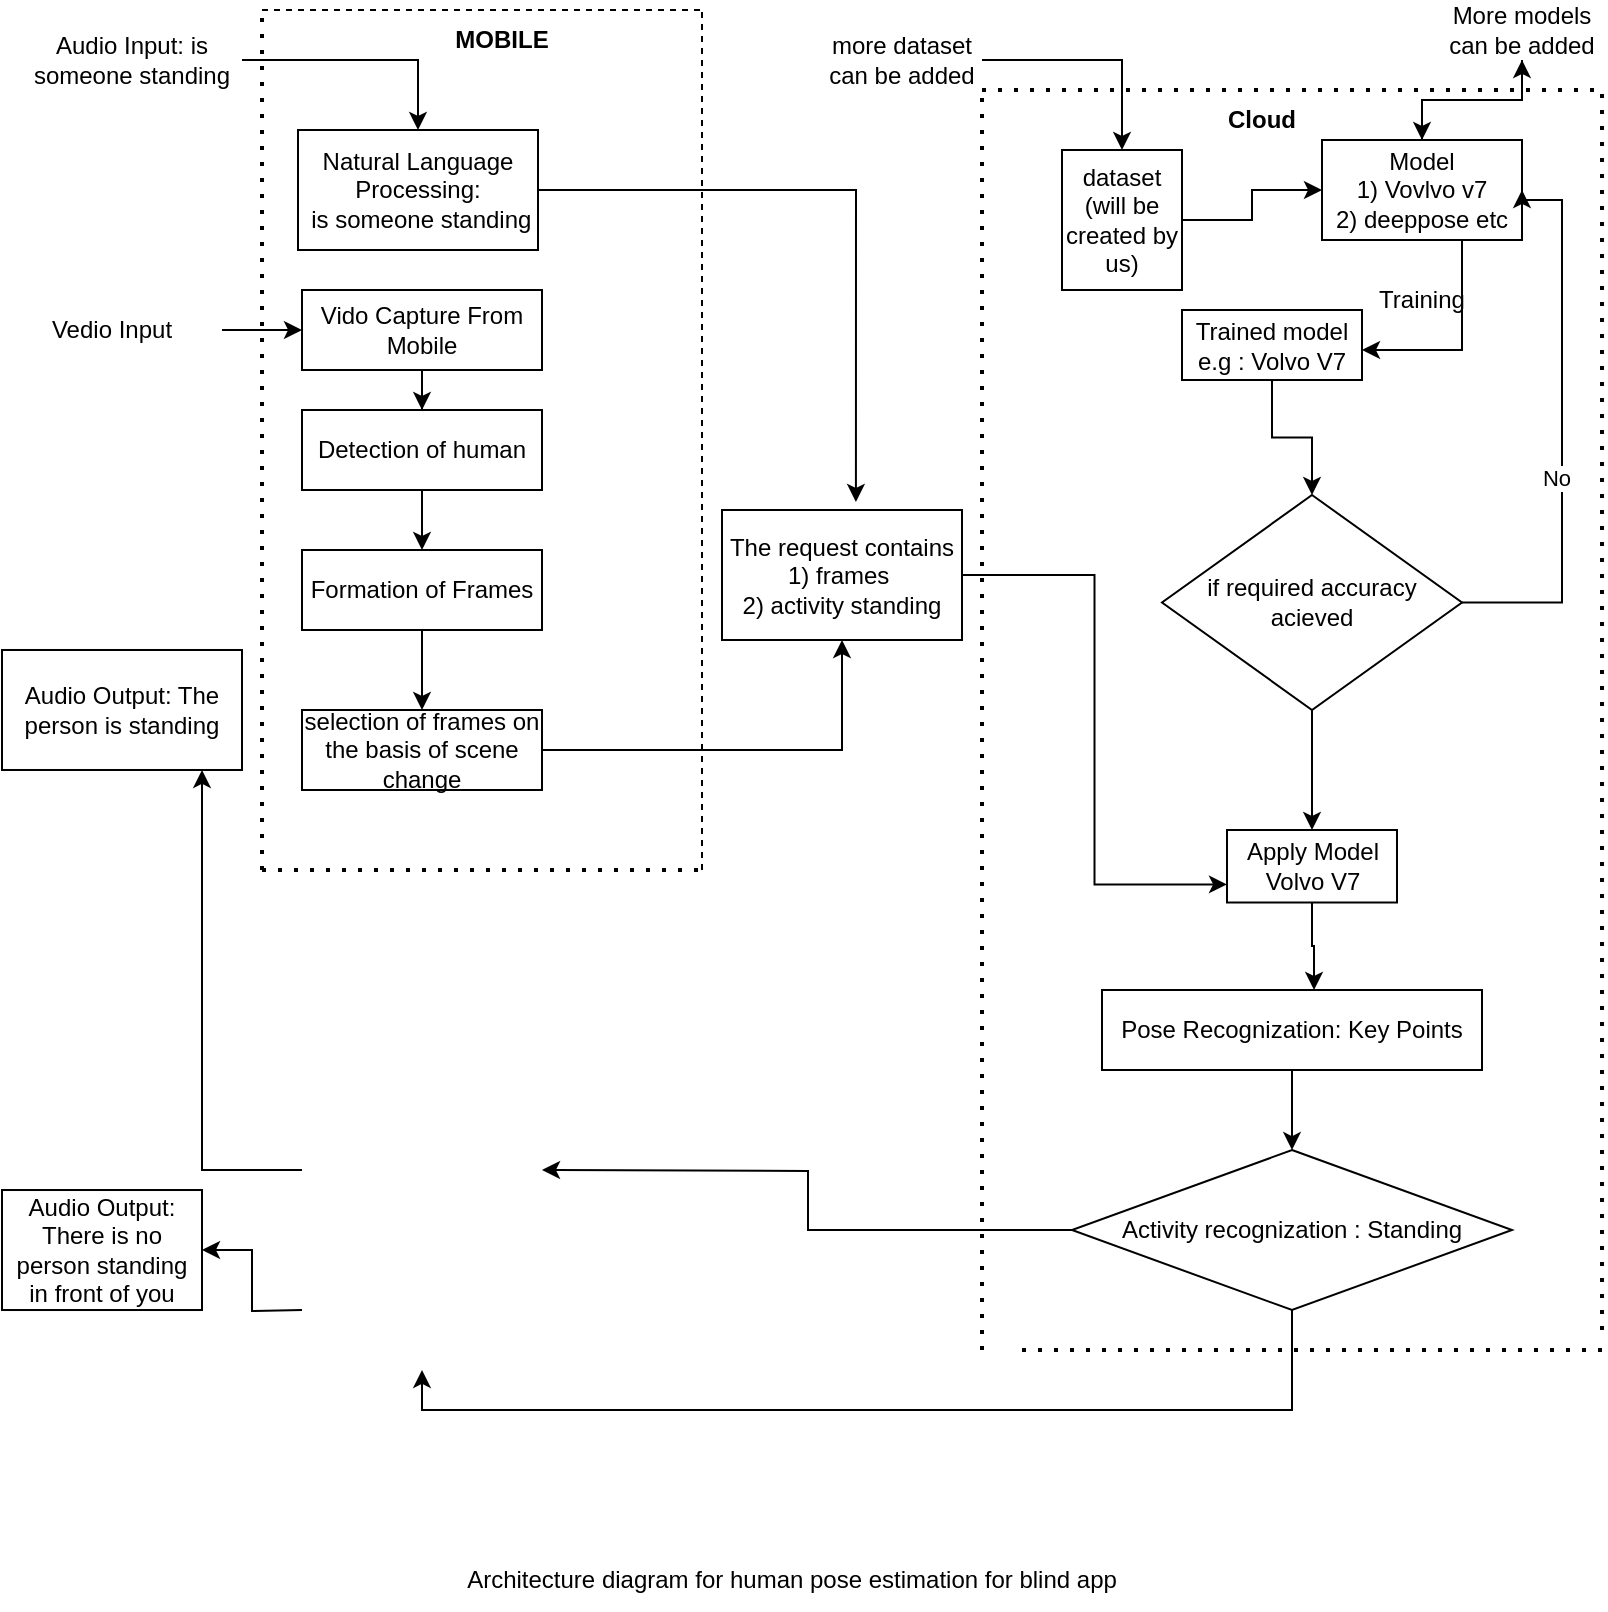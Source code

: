 <mxfile version="20.8.5" type="github">
  <diagram id="OCqCQdXeEL5Mf1G6AGTt" name="Page-1">
    <mxGraphModel dx="806" dy="495" grid="1" gridSize="10" guides="1" tooltips="1" connect="1" arrows="1" fold="1" page="1" pageScale="1" pageWidth="827" pageHeight="1169" math="0" shadow="0">
      <root>
        <mxCell id="0" />
        <mxCell id="1" parent="0" />
        <mxCell id="6_aQ4a8qMIjO6TrSS2Ve-39" style="edgeStyle=orthogonalEdgeStyle;rounded=0;orthogonalLoop=1;jettySize=auto;html=1;entryX=0.558;entryY=-0.062;entryDx=0;entryDy=0;entryPerimeter=0;" edge="1" parent="1" source="6_aQ4a8qMIjO6TrSS2Ve-40" target="6_aQ4a8qMIjO6TrSS2Ve-62">
          <mxGeometry relative="1" as="geometry">
            <mxPoint x="330" y="260" as="targetPoint" />
          </mxGeometry>
        </mxCell>
        <mxCell id="6_aQ4a8qMIjO6TrSS2Ve-40" value="Natural Language Processing:&lt;br&gt;&amp;nbsp;is someone standing" style="whiteSpace=wrap;html=1;" vertex="1" parent="1">
          <mxGeometry x="158" y="70" width="120" height="60" as="geometry" />
        </mxCell>
        <mxCell id="6_aQ4a8qMIjO6TrSS2Ve-41" style="edgeStyle=orthogonalEdgeStyle;rounded=0;orthogonalLoop=1;jettySize=auto;html=1;" edge="1" parent="1" source="6_aQ4a8qMIjO6TrSS2Ve-42" target="6_aQ4a8qMIjO6TrSS2Ve-40">
          <mxGeometry relative="1" as="geometry" />
        </mxCell>
        <mxCell id="6_aQ4a8qMIjO6TrSS2Ve-42" value="Audio Input: is someone standing" style="text;html=1;strokeColor=none;fillColor=none;align=center;verticalAlign=middle;whiteSpace=wrap;rounded=0;" vertex="1" parent="1">
          <mxGeometry x="20" y="10" width="110" height="50" as="geometry" />
        </mxCell>
        <mxCell id="6_aQ4a8qMIjO6TrSS2Ve-43" value="" style="edgeStyle=orthogonalEdgeStyle;rounded=0;orthogonalLoop=1;jettySize=auto;html=1;" edge="1" parent="1" source="6_aQ4a8qMIjO6TrSS2Ve-44" target="6_aQ4a8qMIjO6TrSS2Ve-46">
          <mxGeometry relative="1" as="geometry" />
        </mxCell>
        <mxCell id="6_aQ4a8qMIjO6TrSS2Ve-44" value="Vido Capture From Mobile" style="whiteSpace=wrap;html=1;" vertex="1" parent="1">
          <mxGeometry x="160" y="150" width="120" height="40" as="geometry" />
        </mxCell>
        <mxCell id="6_aQ4a8qMIjO6TrSS2Ve-45" value="" style="edgeStyle=orthogonalEdgeStyle;rounded=0;orthogonalLoop=1;jettySize=auto;html=1;" edge="1" parent="1" source="6_aQ4a8qMIjO6TrSS2Ve-46">
          <mxGeometry relative="1" as="geometry">
            <mxPoint x="220" y="280" as="targetPoint" />
          </mxGeometry>
        </mxCell>
        <mxCell id="6_aQ4a8qMIjO6TrSS2Ve-46" value="Detection of human" style="whiteSpace=wrap;html=1;" vertex="1" parent="1">
          <mxGeometry x="160" y="210" width="120" height="40" as="geometry" />
        </mxCell>
        <mxCell id="6_aQ4a8qMIjO6TrSS2Ve-55" value="" style="edgeStyle=orthogonalEdgeStyle;rounded=0;orthogonalLoop=1;jettySize=auto;html=1;exitX=0.5;exitY=1;exitDx=0;exitDy=0;" edge="1" parent="1" source="6_aQ4a8qMIjO6TrSS2Ve-109" target="6_aQ4a8qMIjO6TrSS2Ve-58">
          <mxGeometry relative="1" as="geometry">
            <mxPoint x="220" y="390" as="sourcePoint" />
          </mxGeometry>
        </mxCell>
        <mxCell id="6_aQ4a8qMIjO6TrSS2Ve-58" value="selection of frames on the basis of scene change" style="whiteSpace=wrap;html=1;" vertex="1" parent="1">
          <mxGeometry x="160" y="360" width="120" height="40" as="geometry" />
        </mxCell>
        <mxCell id="6_aQ4a8qMIjO6TrSS2Ve-59" value="" style="edgeStyle=orthogonalEdgeStyle;rounded=0;orthogonalLoop=1;jettySize=auto;html=1;" edge="1" parent="1" target="6_aQ4a8qMIjO6TrSS2Ve-62">
          <mxGeometry relative="1" as="geometry">
            <Array as="points">
              <mxPoint x="280" y="380" />
              <mxPoint x="430" y="380" />
            </Array>
            <mxPoint x="280" y="380" as="sourcePoint" />
          </mxGeometry>
        </mxCell>
        <mxCell id="6_aQ4a8qMIjO6TrSS2Ve-61" style="edgeStyle=orthogonalEdgeStyle;rounded=0;orthogonalLoop=1;jettySize=auto;html=1;entryX=0;entryY=0.75;entryDx=0;entryDy=0;" edge="1" parent="1" source="6_aQ4a8qMIjO6TrSS2Ve-62" target="6_aQ4a8qMIjO6TrSS2Ve-89">
          <mxGeometry relative="1" as="geometry" />
        </mxCell>
        <mxCell id="6_aQ4a8qMIjO6TrSS2Ve-62" value="The request contains&lt;br&gt;1) frames&amp;nbsp;&lt;br&gt;2) activity standing" style="whiteSpace=wrap;html=1;" vertex="1" parent="1">
          <mxGeometry x="370" y="260" width="120" height="65" as="geometry" />
        </mxCell>
        <mxCell id="6_aQ4a8qMIjO6TrSS2Ve-63" value="" style="endArrow=none;dashed=1;html=1;dashPattern=1 3;strokeWidth=2;rounded=0;" edge="1" parent="1">
          <mxGeometry width="50" height="50" relative="1" as="geometry">
            <mxPoint x="140" y="440" as="sourcePoint" />
            <mxPoint x="140" y="10" as="targetPoint" />
            <Array as="points" />
          </mxGeometry>
        </mxCell>
        <mxCell id="6_aQ4a8qMIjO6TrSS2Ve-64" value="" style="endArrow=none;dashed=1;html=1;rounded=0;" edge="1" parent="1">
          <mxGeometry width="50" height="50" relative="1" as="geometry">
            <mxPoint x="140" y="10" as="sourcePoint" />
            <mxPoint x="360" y="10" as="targetPoint" />
          </mxGeometry>
        </mxCell>
        <mxCell id="6_aQ4a8qMIjO6TrSS2Ve-65" value="" style="endArrow=none;dashed=1;html=1;rounded=0;" edge="1" parent="1">
          <mxGeometry width="50" height="50" relative="1" as="geometry">
            <mxPoint x="360" y="440" as="sourcePoint" />
            <mxPoint x="360" y="10" as="targetPoint" />
          </mxGeometry>
        </mxCell>
        <mxCell id="6_aQ4a8qMIjO6TrSS2Ve-66" value="" style="endArrow=none;dashed=1;html=1;dashPattern=1 3;strokeWidth=2;rounded=0;" edge="1" parent="1">
          <mxGeometry width="50" height="50" relative="1" as="geometry">
            <mxPoint x="140" y="440" as="sourcePoint" />
            <mxPoint x="360" y="440" as="targetPoint" />
          </mxGeometry>
        </mxCell>
        <mxCell id="6_aQ4a8qMIjO6TrSS2Ve-67" value="&lt;b&gt;MOBILE&lt;/b&gt;" style="text;html=1;strokeColor=none;fillColor=none;align=center;verticalAlign=middle;whiteSpace=wrap;rounded=0;" vertex="1" parent="1">
          <mxGeometry x="230" y="10" width="60" height="30" as="geometry" />
        </mxCell>
        <mxCell id="6_aQ4a8qMIjO6TrSS2Ve-72" value="" style="edgeStyle=orthogonalEdgeStyle;rounded=0;orthogonalLoop=1;jettySize=auto;html=1;" edge="1" parent="1" source="6_aQ4a8qMIjO6TrSS2Ve-73" target="6_aQ4a8qMIjO6TrSS2Ve-80">
          <mxGeometry relative="1" as="geometry" />
        </mxCell>
        <mxCell id="6_aQ4a8qMIjO6TrSS2Ve-73" value="more dataset can be added&lt;br&gt;" style="text;html=1;strokeColor=none;fillColor=none;align=center;verticalAlign=middle;whiteSpace=wrap;rounded=0;" vertex="1" parent="1">
          <mxGeometry x="420" y="5" width="80" height="60" as="geometry" />
        </mxCell>
        <mxCell id="6_aQ4a8qMIjO6TrSS2Ve-74" value="" style="edgeStyle=orthogonalEdgeStyle;rounded=0;orthogonalLoop=1;jettySize=auto;html=1;" edge="1" parent="1" source="6_aQ4a8qMIjO6TrSS2Ve-75" target="6_aQ4a8qMIjO6TrSS2Ve-78">
          <mxGeometry relative="1" as="geometry" />
        </mxCell>
        <mxCell id="6_aQ4a8qMIjO6TrSS2Ve-75" value="More models can be added" style="text;html=1;strokeColor=none;fillColor=none;align=center;verticalAlign=middle;whiteSpace=wrap;rounded=0;" vertex="1" parent="1">
          <mxGeometry x="730" y="5" width="80" height="30" as="geometry" />
        </mxCell>
        <mxCell id="6_aQ4a8qMIjO6TrSS2Ve-76" value="" style="edgeStyle=orthogonalEdgeStyle;rounded=0;orthogonalLoop=1;jettySize=auto;html=1;" edge="1" parent="1" source="6_aQ4a8qMIjO6TrSS2Ve-78" target="6_aQ4a8qMIjO6TrSS2Ve-82">
          <mxGeometry relative="1" as="geometry">
            <Array as="points">
              <mxPoint x="740" y="180" />
            </Array>
          </mxGeometry>
        </mxCell>
        <mxCell id="6_aQ4a8qMIjO6TrSS2Ve-77" value="" style="edgeStyle=orthogonalEdgeStyle;rounded=0;orthogonalLoop=1;jettySize=auto;html=1;" edge="1" parent="1" source="6_aQ4a8qMIjO6TrSS2Ve-78" target="6_aQ4a8qMIjO6TrSS2Ve-75">
          <mxGeometry relative="1" as="geometry" />
        </mxCell>
        <mxCell id="6_aQ4a8qMIjO6TrSS2Ve-78" value="Model&lt;br&gt;1) Vovlvo v7&lt;br&gt;2) deeppose etc" style="whiteSpace=wrap;html=1;" vertex="1" parent="1">
          <mxGeometry x="670" y="75" width="100" height="50" as="geometry" />
        </mxCell>
        <mxCell id="6_aQ4a8qMIjO6TrSS2Ve-79" style="edgeStyle=orthogonalEdgeStyle;rounded=0;orthogonalLoop=1;jettySize=auto;html=1;entryX=0;entryY=0.5;entryDx=0;entryDy=0;" edge="1" parent="1" source="6_aQ4a8qMIjO6TrSS2Ve-80" target="6_aQ4a8qMIjO6TrSS2Ve-78">
          <mxGeometry relative="1" as="geometry" />
        </mxCell>
        <mxCell id="6_aQ4a8qMIjO6TrSS2Ve-80" value="dataset (will be created by us)" style="whiteSpace=wrap;html=1;" vertex="1" parent="1">
          <mxGeometry x="540" y="80" width="60" height="70" as="geometry" />
        </mxCell>
        <mxCell id="6_aQ4a8qMIjO6TrSS2Ve-81" value="" style="edgeStyle=orthogonalEdgeStyle;rounded=0;orthogonalLoop=1;jettySize=auto;html=1;" edge="1" parent="1" source="6_aQ4a8qMIjO6TrSS2Ve-82" target="6_aQ4a8qMIjO6TrSS2Ve-87">
          <mxGeometry relative="1" as="geometry" />
        </mxCell>
        <mxCell id="6_aQ4a8qMIjO6TrSS2Ve-82" value="Trained model&lt;br&gt;e.g : Volvo V7" style="whiteSpace=wrap;html=1;" vertex="1" parent="1">
          <mxGeometry x="600" y="160" width="90" height="35" as="geometry" />
        </mxCell>
        <mxCell id="6_aQ4a8qMIjO6TrSS2Ve-83" value="Training" style="text;html=1;strokeColor=none;fillColor=none;align=center;verticalAlign=middle;whiteSpace=wrap;rounded=0;" vertex="1" parent="1">
          <mxGeometry x="690" y="140" width="60" height="30" as="geometry" />
        </mxCell>
        <mxCell id="6_aQ4a8qMIjO6TrSS2Ve-84" style="edgeStyle=orthogonalEdgeStyle;rounded=0;orthogonalLoop=1;jettySize=auto;html=1;entryX=1;entryY=0.5;entryDx=0;entryDy=0;" edge="1" parent="1" source="6_aQ4a8qMIjO6TrSS2Ve-87" target="6_aQ4a8qMIjO6TrSS2Ve-78">
          <mxGeometry relative="1" as="geometry">
            <Array as="points">
              <mxPoint x="790" y="306" />
              <mxPoint x="790" y="105" />
            </Array>
          </mxGeometry>
        </mxCell>
        <mxCell id="6_aQ4a8qMIjO6TrSS2Ve-85" value="No" style="edgeLabel;html=1;align=center;verticalAlign=middle;resizable=0;points=[];" vertex="1" connectable="0" parent="6_aQ4a8qMIjO6TrSS2Ve-84">
          <mxGeometry x="-0.187" y="3" relative="1" as="geometry">
            <mxPoint as="offset" />
          </mxGeometry>
        </mxCell>
        <mxCell id="6_aQ4a8qMIjO6TrSS2Ve-86" value="" style="edgeStyle=orthogonalEdgeStyle;rounded=0;orthogonalLoop=1;jettySize=auto;html=1;" edge="1" parent="1" source="6_aQ4a8qMIjO6TrSS2Ve-87" target="6_aQ4a8qMIjO6TrSS2Ve-89">
          <mxGeometry relative="1" as="geometry" />
        </mxCell>
        <mxCell id="6_aQ4a8qMIjO6TrSS2Ve-87" value="if required accuracy acieved" style="rhombus;whiteSpace=wrap;html=1;" vertex="1" parent="1">
          <mxGeometry x="590" y="252.5" width="150" height="107.5" as="geometry" />
        </mxCell>
        <mxCell id="6_aQ4a8qMIjO6TrSS2Ve-88" style="edgeStyle=orthogonalEdgeStyle;rounded=0;orthogonalLoop=1;jettySize=auto;html=1;entryX=0.558;entryY=0;entryDx=0;entryDy=0;entryPerimeter=0;" edge="1" parent="1" source="6_aQ4a8qMIjO6TrSS2Ve-89" target="6_aQ4a8qMIjO6TrSS2Ve-106">
          <mxGeometry relative="1" as="geometry">
            <Array as="points">
              <mxPoint x="665" y="478" />
              <mxPoint x="666" y="478" />
            </Array>
          </mxGeometry>
        </mxCell>
        <mxCell id="6_aQ4a8qMIjO6TrSS2Ve-89" value="Apply Model Volvo V7" style="whiteSpace=wrap;html=1;" vertex="1" parent="1">
          <mxGeometry x="622.5" y="420" width="85" height="36.25" as="geometry" />
        </mxCell>
        <mxCell id="6_aQ4a8qMIjO6TrSS2Ve-90" value="" style="edgeStyle=orthogonalEdgeStyle;rounded=0;orthogonalLoop=1;jettySize=auto;html=1;" edge="1" parent="1" source="6_aQ4a8qMIjO6TrSS2Ve-92">
          <mxGeometry relative="1" as="geometry">
            <mxPoint x="280" y="590" as="targetPoint" />
          </mxGeometry>
        </mxCell>
        <mxCell id="6_aQ4a8qMIjO6TrSS2Ve-91" value="" style="edgeStyle=orthogonalEdgeStyle;rounded=0;orthogonalLoop=1;jettySize=auto;html=1;" edge="1" parent="1" source="6_aQ4a8qMIjO6TrSS2Ve-92">
          <mxGeometry relative="1" as="geometry">
            <Array as="points">
              <mxPoint x="655" y="710" />
              <mxPoint x="220" y="710" />
            </Array>
            <mxPoint x="220" y="689.995" as="targetPoint" />
          </mxGeometry>
        </mxCell>
        <mxCell id="6_aQ4a8qMIjO6TrSS2Ve-92" value="Activity recognization : Standing" style="rhombus;whiteSpace=wrap;html=1;" vertex="1" parent="1">
          <mxGeometry x="545" y="580.03" width="220" height="79.98" as="geometry" />
        </mxCell>
        <mxCell id="6_aQ4a8qMIjO6TrSS2Ve-93" value="" style="edgeStyle=orthogonalEdgeStyle;rounded=0;orthogonalLoop=1;jettySize=auto;html=1;" edge="1" parent="1" target="6_aQ4a8qMIjO6TrSS2Ve-102">
          <mxGeometry relative="1" as="geometry">
            <Array as="points">
              <mxPoint x="110" y="590" />
            </Array>
            <mxPoint x="160" y="590" as="sourcePoint" />
          </mxGeometry>
        </mxCell>
        <mxCell id="6_aQ4a8qMIjO6TrSS2Ve-95" value="" style="edgeStyle=orthogonalEdgeStyle;rounded=0;orthogonalLoop=1;jettySize=auto;html=1;" edge="1" parent="1" target="6_aQ4a8qMIjO6TrSS2Ve-103">
          <mxGeometry relative="1" as="geometry">
            <mxPoint x="160" y="660" as="sourcePoint" />
          </mxGeometry>
        </mxCell>
        <mxCell id="6_aQ4a8qMIjO6TrSS2Ve-97" value="&lt;b&gt;Cloud&lt;/b&gt;" style="text;html=1;strokeColor=none;fillColor=none;align=center;verticalAlign=middle;whiteSpace=wrap;rounded=0;" vertex="1" parent="1">
          <mxGeometry x="610" y="50" width="60" height="30" as="geometry" />
        </mxCell>
        <mxCell id="6_aQ4a8qMIjO6TrSS2Ve-98" value="" style="endArrow=none;dashed=1;html=1;dashPattern=1 3;strokeWidth=2;rounded=0;exitX=1;exitY=0.75;exitDx=0;exitDy=0;" edge="1" parent="1" source="6_aQ4a8qMIjO6TrSS2Ve-73">
          <mxGeometry width="50" height="50" relative="1" as="geometry">
            <mxPoint x="530" y="50" as="sourcePoint" />
            <mxPoint x="810" y="50" as="targetPoint" />
            <Array as="points" />
          </mxGeometry>
        </mxCell>
        <mxCell id="6_aQ4a8qMIjO6TrSS2Ve-99" value="" style="endArrow=none;dashed=1;html=1;dashPattern=1 3;strokeWidth=2;rounded=0;" edge="1" parent="1">
          <mxGeometry width="50" height="50" relative="1" as="geometry">
            <mxPoint x="500" y="680" as="sourcePoint" />
            <mxPoint x="500" y="50" as="targetPoint" />
          </mxGeometry>
        </mxCell>
        <mxCell id="6_aQ4a8qMIjO6TrSS2Ve-100" value="" style="endArrow=none;dashed=1;html=1;dashPattern=1 3;strokeWidth=2;rounded=0;" edge="1" parent="1">
          <mxGeometry width="50" height="50" relative="1" as="geometry">
            <mxPoint x="520" y="680" as="sourcePoint" />
            <mxPoint x="810" y="680" as="targetPoint" />
          </mxGeometry>
        </mxCell>
        <mxCell id="6_aQ4a8qMIjO6TrSS2Ve-101" value="" style="endArrow=none;dashed=1;html=1;dashPattern=1 3;strokeWidth=2;rounded=0;" edge="1" parent="1">
          <mxGeometry width="50" height="50" relative="1" as="geometry">
            <mxPoint x="810" y="670" as="sourcePoint" />
            <mxPoint x="810" y="50" as="targetPoint" />
            <Array as="points" />
          </mxGeometry>
        </mxCell>
        <mxCell id="6_aQ4a8qMIjO6TrSS2Ve-102" value="Audio Output: The person is standing" style="whiteSpace=wrap;html=1;" vertex="1" parent="1">
          <mxGeometry x="10" y="329.995" width="120" height="60" as="geometry" />
        </mxCell>
        <mxCell id="6_aQ4a8qMIjO6TrSS2Ve-103" value="Audio Output: There is no person standing in front of you" style="whiteSpace=wrap;html=1;" vertex="1" parent="1">
          <mxGeometry x="10" y="600.01" width="100" height="60" as="geometry" />
        </mxCell>
        <mxCell id="6_aQ4a8qMIjO6TrSS2Ve-104" value="&lt;span&gt;Architecture&lt;/span&gt;&amp;nbsp;diagram for human pose estimation for blind app" style="text;html=1;strokeColor=none;fillColor=none;align=center;verticalAlign=middle;whiteSpace=wrap;rounded=0;" vertex="1" parent="1">
          <mxGeometry x="180" y="780" width="450" height="30" as="geometry" />
        </mxCell>
        <mxCell id="6_aQ4a8qMIjO6TrSS2Ve-105" value="" style="edgeStyle=orthogonalEdgeStyle;rounded=0;orthogonalLoop=1;jettySize=auto;html=1;" edge="1" parent="1" source="6_aQ4a8qMIjO6TrSS2Ve-106" target="6_aQ4a8qMIjO6TrSS2Ve-92">
          <mxGeometry relative="1" as="geometry" />
        </mxCell>
        <mxCell id="6_aQ4a8qMIjO6TrSS2Ve-106" value="Pose Recognization: Key Points" style="rounded=0;whiteSpace=wrap;html=1;" vertex="1" parent="1">
          <mxGeometry x="560" y="500" width="190" height="40" as="geometry" />
        </mxCell>
        <mxCell id="6_aQ4a8qMIjO6TrSS2Ve-107" value="" style="edgeStyle=orthogonalEdgeStyle;rounded=0;orthogonalLoop=1;jettySize=auto;html=1;" edge="1" parent="1" source="6_aQ4a8qMIjO6TrSS2Ve-108" target="6_aQ4a8qMIjO6TrSS2Ve-44">
          <mxGeometry relative="1" as="geometry" />
        </mxCell>
        <mxCell id="6_aQ4a8qMIjO6TrSS2Ve-108" value="Vedio Input" style="text;html=1;strokeColor=none;fillColor=none;align=center;verticalAlign=middle;whiteSpace=wrap;rounded=0;" vertex="1" parent="1">
          <mxGeometry x="10" y="155" width="110" height="30" as="geometry" />
        </mxCell>
        <mxCell id="6_aQ4a8qMIjO6TrSS2Ve-109" value="Formation of Frames" style="whiteSpace=wrap;html=1;" vertex="1" parent="1">
          <mxGeometry x="160" y="280" width="120" height="40" as="geometry" />
        </mxCell>
      </root>
    </mxGraphModel>
  </diagram>
</mxfile>
